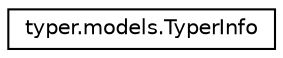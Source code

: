 digraph "Graphical Class Hierarchy"
{
 // LATEX_PDF_SIZE
  edge [fontname="Helvetica",fontsize="10",labelfontname="Helvetica",labelfontsize="10"];
  node [fontname="Helvetica",fontsize="10",shape=record];
  rankdir="LR";
  Node0 [label="typer.models.TyperInfo",height=0.2,width=0.4,color="black", fillcolor="white", style="filled",URL="$classtyper_1_1models_1_1TyperInfo.html",tooltip=" "];
}
